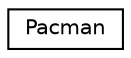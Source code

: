 digraph "Graphical Class Hierarchy"
{
 // LATEX_PDF_SIZE
  edge [fontname="Helvetica",fontsize="10",labelfontname="Helvetica",labelfontsize="10"];
  node [fontname="Helvetica",fontsize="10",shape=record];
  rankdir="LR";
  Node0 [label="Pacman",height=0.2,width=0.4,color="black", fillcolor="white", style="filled",URL="$classPacman.html",tooltip="The Pacman class represents the player character in the game."];
}
